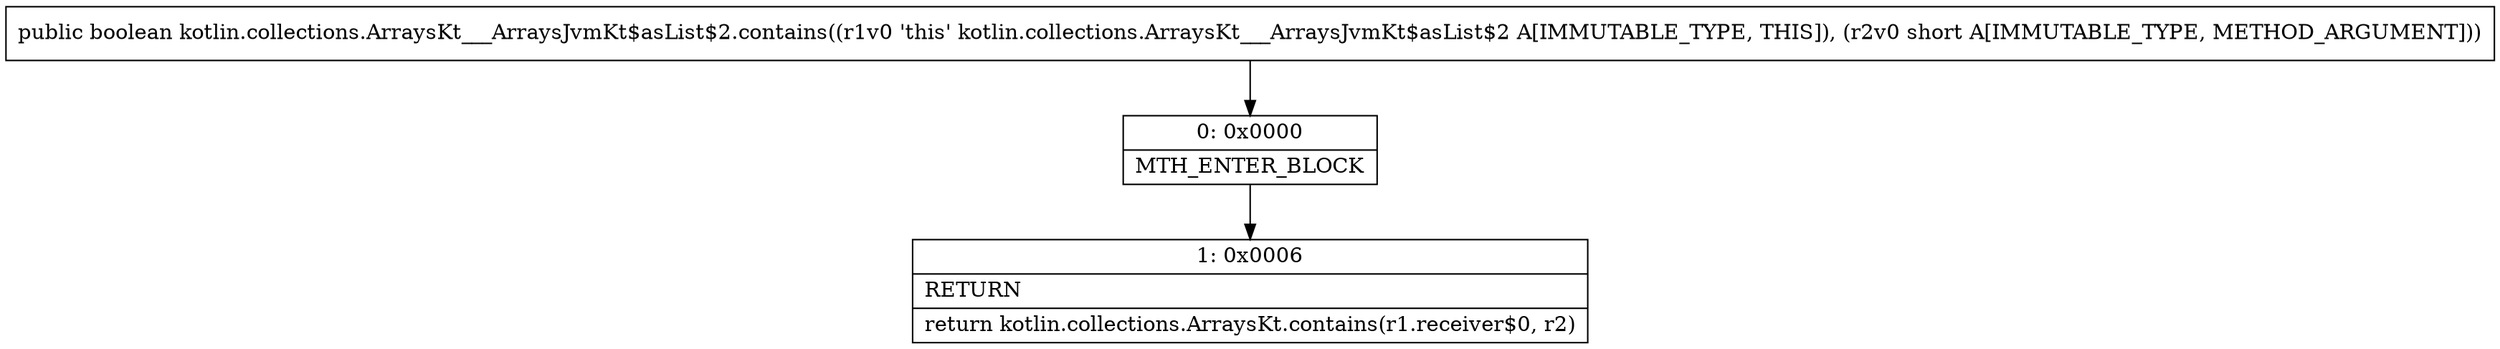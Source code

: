 digraph "CFG forkotlin.collections.ArraysKt___ArraysJvmKt$asList$2.contains(S)Z" {
Node_0 [shape=record,label="{0\:\ 0x0000|MTH_ENTER_BLOCK\l}"];
Node_1 [shape=record,label="{1\:\ 0x0006|RETURN\l|return kotlin.collections.ArraysKt.contains(r1.receiver$0, r2)\l}"];
MethodNode[shape=record,label="{public boolean kotlin.collections.ArraysKt___ArraysJvmKt$asList$2.contains((r1v0 'this' kotlin.collections.ArraysKt___ArraysJvmKt$asList$2 A[IMMUTABLE_TYPE, THIS]), (r2v0 short A[IMMUTABLE_TYPE, METHOD_ARGUMENT])) }"];
MethodNode -> Node_0;
Node_0 -> Node_1;
}

